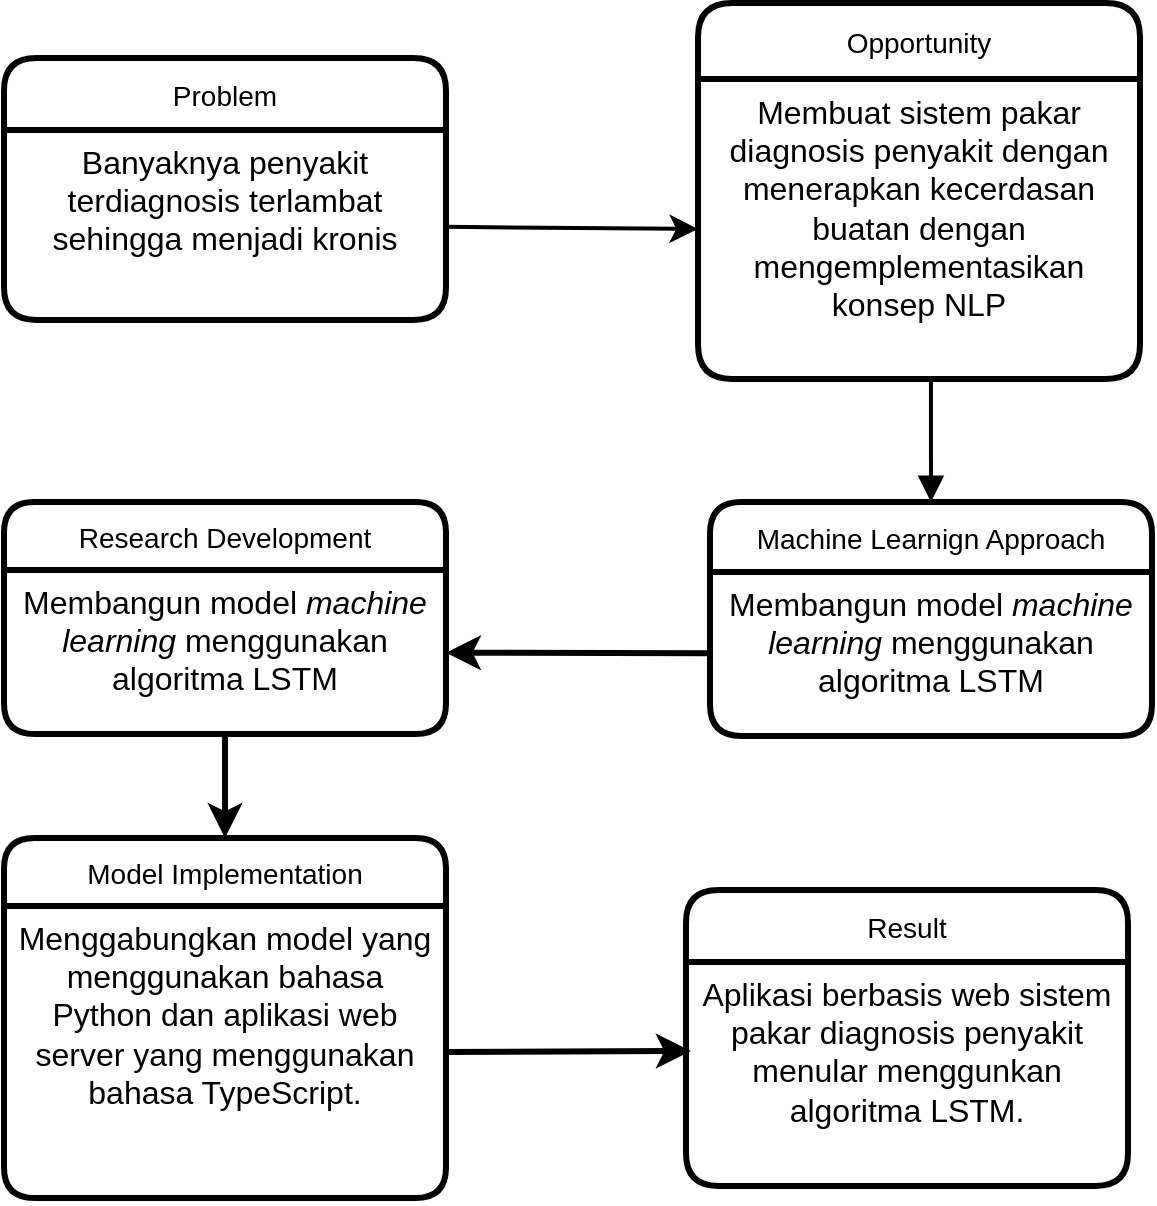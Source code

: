 <mxfile version="22.1.11" type="github">
  <diagram name="Halaman-1" id="CHkbN-Mac3NWZmz73vWS">
    <mxGraphModel dx="972" dy="1021" grid="0" gridSize="10" guides="1" tooltips="1" connect="1" arrows="1" fold="1" page="0" pageScale="1" pageWidth="827" pageHeight="1169" math="0" shadow="0">
      <root>
        <mxCell id="0" />
        <mxCell id="1" parent="0" />
        <mxCell id="gkhtQe1C1U77Vv6sdkNh-4" value="Problem" style="swimlane;fontStyle=0;childLayout=stackLayout;horizontal=1;startSize=36;horizontalStack=0;resizeParent=1;resizeParentMax=0;resizeLast=0;collapsible=1;marginBottom=0;align=center;fontSize=14;strokeWidth=3;rounded=1;" vertex="1" parent="1">
          <mxGeometry x="-141" y="154" width="221" height="131" as="geometry" />
        </mxCell>
        <mxCell id="gkhtQe1C1U77Vv6sdkNh-5" value="Banyaknya penyakit terdiagnosis terlambat sehingga menjadi kronis" style="text;strokeColor=none;fillColor=none;spacingLeft=4;spacingRight=4;overflow=hidden;rotatable=0;points=[[0,0.5],[1,0.5]];portConstraint=eastwest;fontSize=16;whiteSpace=wrap;html=1;rounded=1;strokeWidth=3;align=center;" vertex="1" parent="gkhtQe1C1U77Vv6sdkNh-4">
          <mxGeometry y="36" width="221" height="95" as="geometry" />
        </mxCell>
        <mxCell id="gkhtQe1C1U77Vv6sdkNh-8" value="Opportunity" style="swimlane;fontStyle=0;childLayout=stackLayout;horizontal=1;startSize=38;horizontalStack=0;resizeParent=1;resizeParentMax=0;resizeLast=0;collapsible=1;marginBottom=0;align=center;fontSize=14;strokeWidth=3;rounded=1;" vertex="1" parent="1">
          <mxGeometry x="206" y="126.5" width="221" height="188" as="geometry" />
        </mxCell>
        <mxCell id="gkhtQe1C1U77Vv6sdkNh-9" value="Membuat sistem pakar diagnosis penyakit dengan menerapkan kecerdasan buatan dengan mengemplementasikan konsep NLP" style="text;strokeColor=none;fillColor=none;spacingLeft=4;spacingRight=4;overflow=hidden;rotatable=0;points=[[0,0.5],[1,0.5]];portConstraint=eastwest;fontSize=16;whiteSpace=wrap;html=1;rounded=1;strokeWidth=3;align=center;" vertex="1" parent="gkhtQe1C1U77Vv6sdkNh-8">
          <mxGeometry y="38" width="221" height="150" as="geometry" />
        </mxCell>
        <mxCell id="gkhtQe1C1U77Vv6sdkNh-10" value="Machine Learnign Approach" style="swimlane;fontStyle=0;childLayout=stackLayout;horizontal=1;startSize=35;horizontalStack=0;resizeParent=1;resizeParentMax=0;resizeLast=0;collapsible=1;marginBottom=0;align=center;fontSize=14;strokeWidth=3;rounded=1;" vertex="1" parent="1">
          <mxGeometry x="212" y="376" width="221" height="117" as="geometry" />
        </mxCell>
        <mxCell id="gkhtQe1C1U77Vv6sdkNh-11" value="Membangun model &lt;i&gt;machine learning &lt;/i&gt;menggunakan algoritma LSTM" style="text;strokeColor=none;fillColor=none;spacingLeft=4;spacingRight=4;overflow=hidden;rotatable=0;points=[[0,0.5],[1,0.5]];portConstraint=eastwest;fontSize=16;whiteSpace=wrap;html=1;rounded=1;strokeWidth=3;align=center;" vertex="1" parent="gkhtQe1C1U77Vv6sdkNh-10">
          <mxGeometry y="35" width="221" height="82" as="geometry" />
        </mxCell>
        <mxCell id="gkhtQe1C1U77Vv6sdkNh-12" value="Research Development" style="swimlane;fontStyle=0;childLayout=stackLayout;horizontal=1;startSize=34;horizontalStack=0;resizeParent=1;resizeParentMax=0;resizeLast=0;collapsible=1;marginBottom=0;align=center;fontSize=14;strokeWidth=3;rounded=1;" vertex="1" parent="1">
          <mxGeometry x="-141" y="376" width="221" height="116" as="geometry" />
        </mxCell>
        <mxCell id="gkhtQe1C1U77Vv6sdkNh-13" value="Membangun model &lt;i&gt;machine learning &lt;/i&gt;menggunakan algoritma LSTM" style="text;strokeColor=none;fillColor=none;spacingLeft=4;spacingRight=4;overflow=hidden;rotatable=0;points=[[0,0.5],[1,0.5]];portConstraint=eastwest;fontSize=16;whiteSpace=wrap;html=1;rounded=1;strokeWidth=3;align=center;" vertex="1" parent="gkhtQe1C1U77Vv6sdkNh-12">
          <mxGeometry y="34" width="221" height="82" as="geometry" />
        </mxCell>
        <mxCell id="gkhtQe1C1U77Vv6sdkNh-14" value="Model Implementation" style="swimlane;fontStyle=0;childLayout=stackLayout;horizontal=1;startSize=34;horizontalStack=0;resizeParent=1;resizeParentMax=0;resizeLast=0;collapsible=1;marginBottom=0;align=center;fontSize=14;strokeWidth=3;rounded=1;" vertex="1" parent="1">
          <mxGeometry x="-141" y="544" width="221" height="180" as="geometry" />
        </mxCell>
        <mxCell id="gkhtQe1C1U77Vv6sdkNh-15" value="Menggabungkan model yang menggunakan bahasa Python dan aplikasi web server yang menggunakan bahasa TypeScript." style="text;strokeColor=none;fillColor=none;spacingLeft=4;spacingRight=4;overflow=hidden;rotatable=0;points=[[0,0.5],[1,0.5]];portConstraint=eastwest;fontSize=16;whiteSpace=wrap;html=1;rounded=1;strokeWidth=3;align=center;" vertex="1" parent="gkhtQe1C1U77Vv6sdkNh-14">
          <mxGeometry y="34" width="221" height="146" as="geometry" />
        </mxCell>
        <mxCell id="gkhtQe1C1U77Vv6sdkNh-16" value="Result" style="swimlane;fontStyle=0;childLayout=stackLayout;horizontal=1;startSize=36;horizontalStack=0;resizeParent=1;resizeParentMax=0;resizeLast=0;collapsible=1;marginBottom=0;align=center;fontSize=14;strokeWidth=3;rounded=1;" vertex="1" parent="1">
          <mxGeometry x="200" y="570" width="221" height="148" as="geometry" />
        </mxCell>
        <mxCell id="gkhtQe1C1U77Vv6sdkNh-17" value="Aplikasi berbasis web sistem pakar diagnosis penyakit menular menggunkan algoritma LSTM." style="text;strokeColor=none;fillColor=none;spacingLeft=4;spacingRight=4;overflow=hidden;rotatable=0;points=[[0,0.5],[1,0.5]];portConstraint=eastwest;fontSize=16;whiteSpace=wrap;html=1;rounded=1;strokeWidth=3;align=center;" vertex="1" parent="gkhtQe1C1U77Vv6sdkNh-16">
          <mxGeometry y="36" width="221" height="112" as="geometry" />
        </mxCell>
        <mxCell id="gkhtQe1C1U77Vv6sdkNh-18" style="edgeStyle=none;curved=1;rounded=1;orthogonalLoop=1;jettySize=auto;html=1;entryX=0;entryY=0.5;entryDx=0;entryDy=0;fontSize=12;startSize=8;endSize=8;strokeWidth=2;spacing=3;" edge="1" parent="1" source="gkhtQe1C1U77Vv6sdkNh-5" target="gkhtQe1C1U77Vv6sdkNh-9">
          <mxGeometry relative="1" as="geometry" />
        </mxCell>
        <mxCell id="gkhtQe1C1U77Vv6sdkNh-19" style="edgeStyle=none;curved=1;rounded=1;orthogonalLoop=1;jettySize=auto;html=1;exitX=0.5;exitY=0;exitDx=0;exitDy=0;entryX=0.527;entryY=0.991;entryDx=0;entryDy=0;entryPerimeter=0;fontSize=12;startSize=8;endSize=8;startArrow=block;startFill=1;endArrow=none;endFill=0;strokeWidth=2;spacing=3;" edge="1" parent="1" source="gkhtQe1C1U77Vv6sdkNh-10" target="gkhtQe1C1U77Vv6sdkNh-9">
          <mxGeometry relative="1" as="geometry" />
        </mxCell>
        <mxCell id="gkhtQe1C1U77Vv6sdkNh-21" value="" style="edgeStyle=none;curved=1;rounded=1;orthogonalLoop=1;jettySize=auto;html=1;fontSize=12;startSize=8;endSize=8;strokeWidth=3;" edge="1" parent="1" source="gkhtQe1C1U77Vv6sdkNh-11" target="gkhtQe1C1U77Vv6sdkNh-13">
          <mxGeometry relative="1" as="geometry" />
        </mxCell>
        <mxCell id="gkhtQe1C1U77Vv6sdkNh-22" style="edgeStyle=none;curved=1;rounded=1;orthogonalLoop=1;jettySize=auto;html=1;exitX=0.5;exitY=0;exitDx=0;exitDy=0;entryX=0.5;entryY=1.014;entryDx=0;entryDy=0;entryPerimeter=0;fontSize=12;startSize=8;endSize=8;endArrow=none;endFill=0;startArrow=classic;startFill=1;strokeWidth=3;" edge="1" parent="1" source="gkhtQe1C1U77Vv6sdkNh-14" target="gkhtQe1C1U77Vv6sdkNh-13">
          <mxGeometry relative="1" as="geometry" />
        </mxCell>
        <mxCell id="gkhtQe1C1U77Vv6sdkNh-23" style="edgeStyle=none;curved=1;rounded=1;orthogonalLoop=1;jettySize=auto;html=1;exitX=1;exitY=0.5;exitDx=0;exitDy=0;entryX=0.011;entryY=0.397;entryDx=0;entryDy=0;entryPerimeter=0;fontSize=12;startSize=8;endSize=8;strokeWidth=3;" edge="1" parent="1" source="gkhtQe1C1U77Vv6sdkNh-15" target="gkhtQe1C1U77Vv6sdkNh-17">
          <mxGeometry relative="1" as="geometry" />
        </mxCell>
      </root>
    </mxGraphModel>
  </diagram>
</mxfile>
